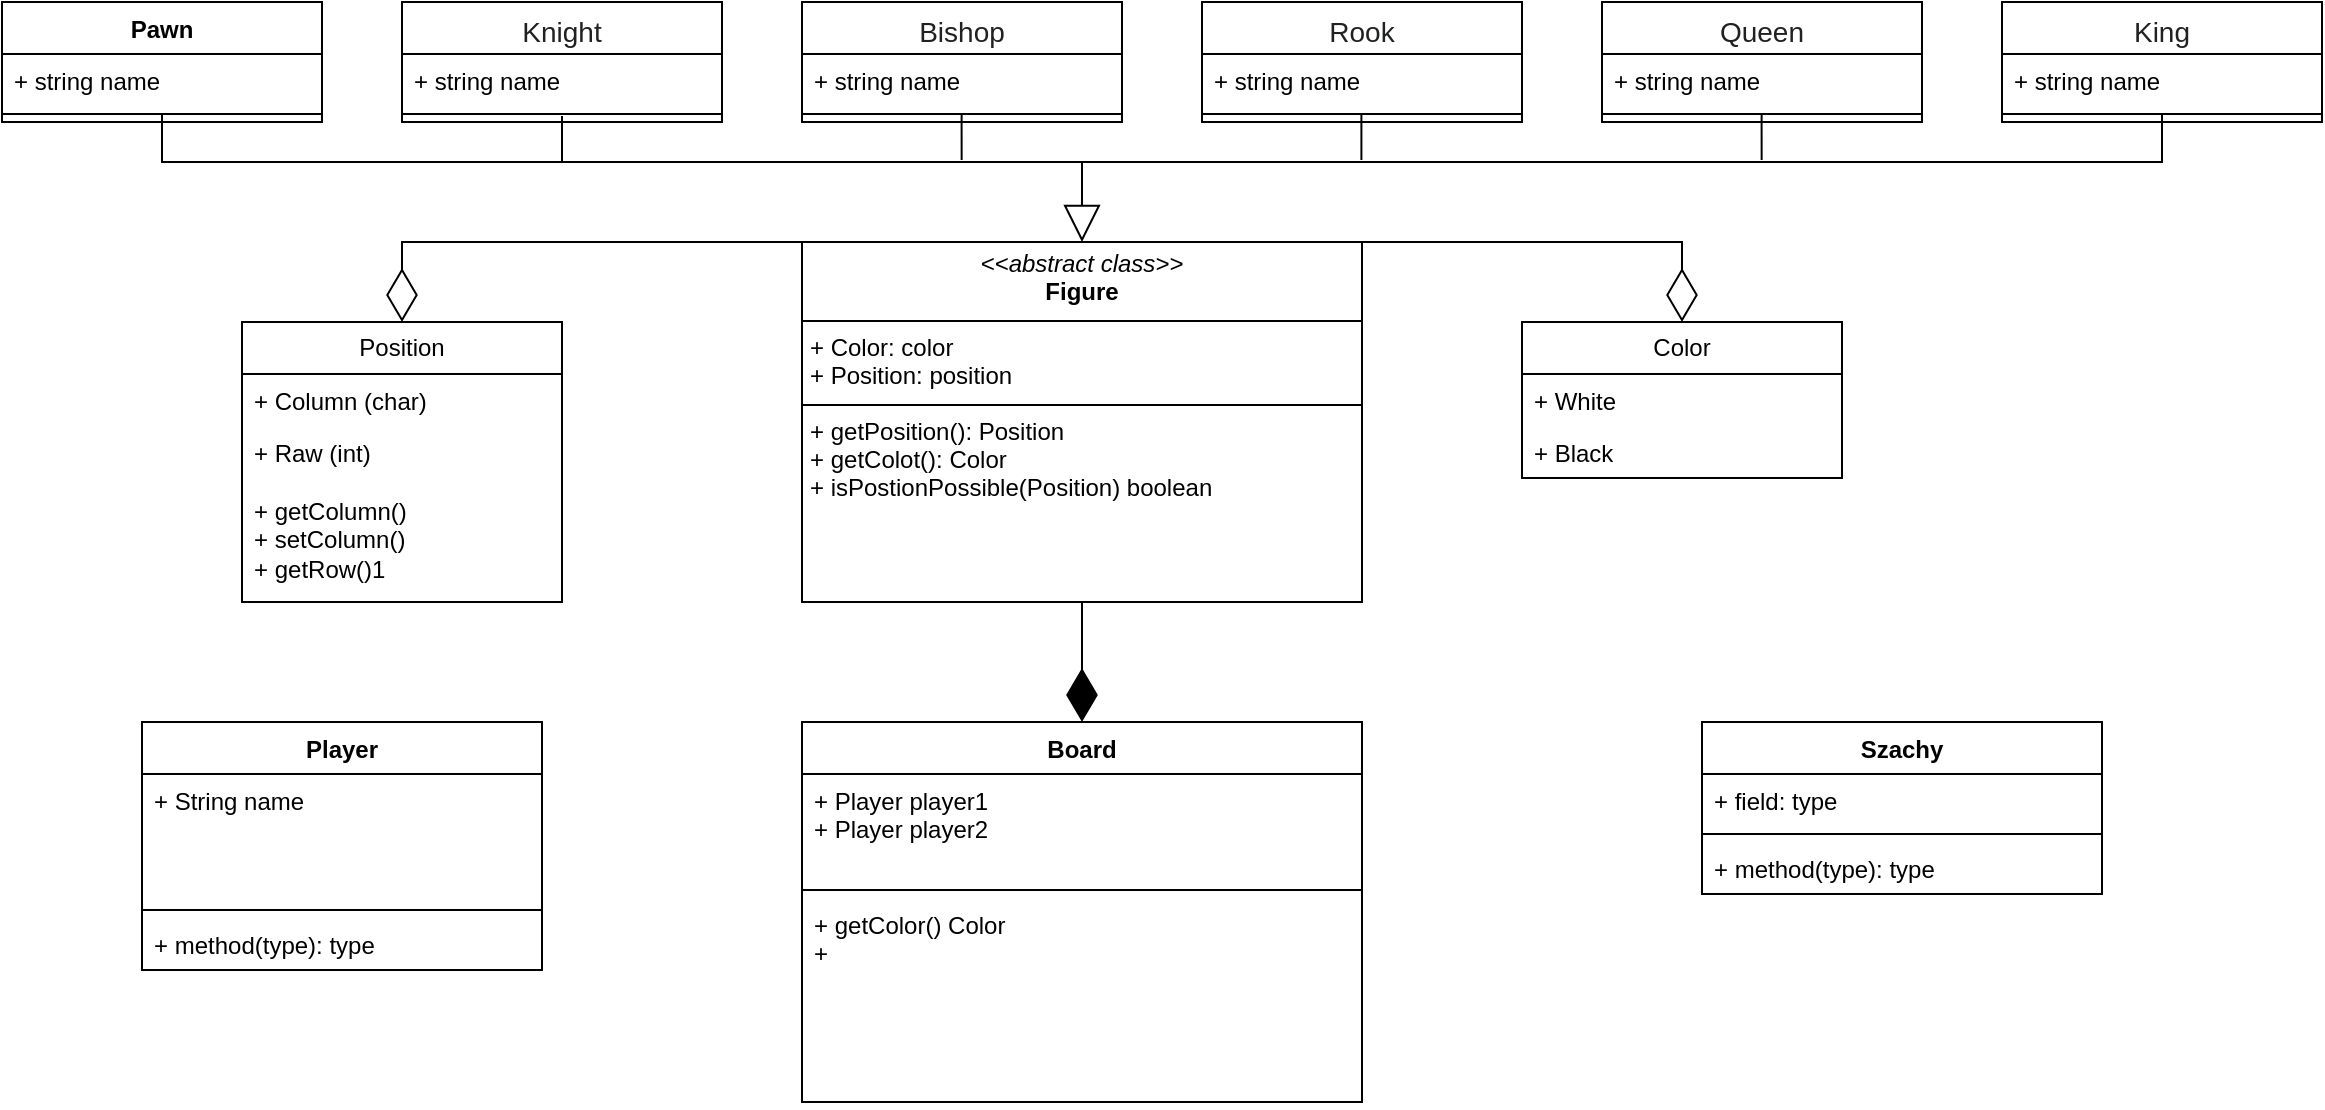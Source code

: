 <mxfile version="24.0.9" type="device">
  <diagram name="Strona-1" id="ehLqeSFsMOnTuqlI_SZE">
    <mxGraphModel dx="1383" dy="695" grid="1" gridSize="10" guides="1" tooltips="1" connect="1" arrows="1" fold="1" page="1" pageScale="1" pageWidth="1654" pageHeight="1169" math="0" shadow="0">
      <root>
        <mxCell id="0" />
        <mxCell id="1" parent="0" />
        <mxCell id="m1ClK1SFFkHlFS_tTxdB-5" value="Szachy" style="swimlane;fontStyle=1;align=center;verticalAlign=top;childLayout=stackLayout;horizontal=1;startSize=26;horizontalStack=0;resizeParent=1;resizeParentMax=0;resizeLast=0;collapsible=1;marginBottom=0;whiteSpace=wrap;html=1;" vertex="1" parent="1">
          <mxGeometry x="1170" y="480" width="200" height="86" as="geometry" />
        </mxCell>
        <mxCell id="m1ClK1SFFkHlFS_tTxdB-6" value="+ field: type" style="text;strokeColor=none;fillColor=none;align=left;verticalAlign=top;spacingLeft=4;spacingRight=4;overflow=hidden;rotatable=0;points=[[0,0.5],[1,0.5]];portConstraint=eastwest;whiteSpace=wrap;html=1;" vertex="1" parent="m1ClK1SFFkHlFS_tTxdB-5">
          <mxGeometry y="26" width="200" height="26" as="geometry" />
        </mxCell>
        <mxCell id="m1ClK1SFFkHlFS_tTxdB-7" value="" style="line;strokeWidth=1;fillColor=none;align=left;verticalAlign=middle;spacingTop=-1;spacingLeft=3;spacingRight=3;rotatable=0;labelPosition=right;points=[];portConstraint=eastwest;strokeColor=inherit;" vertex="1" parent="m1ClK1SFFkHlFS_tTxdB-5">
          <mxGeometry y="52" width="200" height="8" as="geometry" />
        </mxCell>
        <mxCell id="m1ClK1SFFkHlFS_tTxdB-8" value="+ method(type): type" style="text;strokeColor=none;fillColor=none;align=left;verticalAlign=top;spacingLeft=4;spacingRight=4;overflow=hidden;rotatable=0;points=[[0,0.5],[1,0.5]];portConstraint=eastwest;whiteSpace=wrap;html=1;" vertex="1" parent="m1ClK1SFFkHlFS_tTxdB-5">
          <mxGeometry y="60" width="200" height="26" as="geometry" />
        </mxCell>
        <mxCell id="m1ClK1SFFkHlFS_tTxdB-9" value="Board" style="swimlane;fontStyle=1;align=center;verticalAlign=top;childLayout=stackLayout;horizontal=1;startSize=26;horizontalStack=0;resizeParent=1;resizeParentMax=0;resizeLast=0;collapsible=1;marginBottom=0;whiteSpace=wrap;html=1;" vertex="1" parent="1">
          <mxGeometry x="720" y="480" width="280" height="190" as="geometry" />
        </mxCell>
        <mxCell id="m1ClK1SFFkHlFS_tTxdB-10" value="+ Player player1&lt;div&gt;+ Player player2&lt;/div&gt;" style="text;strokeColor=none;fillColor=none;align=left;verticalAlign=top;spacingLeft=4;spacingRight=4;overflow=hidden;rotatable=0;points=[[0,0.5],[1,0.5]];portConstraint=eastwest;whiteSpace=wrap;html=1;" vertex="1" parent="m1ClK1SFFkHlFS_tTxdB-9">
          <mxGeometry y="26" width="280" height="54" as="geometry" />
        </mxCell>
        <mxCell id="m1ClK1SFFkHlFS_tTxdB-11" value="" style="line;strokeWidth=1;fillColor=none;align=left;verticalAlign=middle;spacingTop=-1;spacingLeft=3;spacingRight=3;rotatable=0;labelPosition=right;points=[];portConstraint=eastwest;strokeColor=inherit;" vertex="1" parent="m1ClK1SFFkHlFS_tTxdB-9">
          <mxGeometry y="80" width="280" height="8" as="geometry" />
        </mxCell>
        <mxCell id="m1ClK1SFFkHlFS_tTxdB-12" value="+ getColor() Color&lt;div&gt;+&amp;nbsp;&lt;/div&gt;" style="text;strokeColor=none;fillColor=none;align=left;verticalAlign=top;spacingLeft=4;spacingRight=4;overflow=hidden;rotatable=0;points=[[0,0.5],[1,0.5]];portConstraint=eastwest;whiteSpace=wrap;html=1;" vertex="1" parent="m1ClK1SFFkHlFS_tTxdB-9">
          <mxGeometry y="88" width="280" height="102" as="geometry" />
        </mxCell>
        <mxCell id="m1ClK1SFFkHlFS_tTxdB-17" value="Player" style="swimlane;fontStyle=1;align=center;verticalAlign=top;childLayout=stackLayout;horizontal=1;startSize=26;horizontalStack=0;resizeParent=1;resizeParentMax=0;resizeLast=0;collapsible=1;marginBottom=0;whiteSpace=wrap;html=1;" vertex="1" parent="1">
          <mxGeometry x="390" y="480" width="200" height="124" as="geometry" />
        </mxCell>
        <mxCell id="m1ClK1SFFkHlFS_tTxdB-18" value="+ String name" style="text;strokeColor=none;fillColor=none;align=left;verticalAlign=top;spacingLeft=4;spacingRight=4;overflow=hidden;rotatable=0;points=[[0,0.5],[1,0.5]];portConstraint=eastwest;whiteSpace=wrap;html=1;" vertex="1" parent="m1ClK1SFFkHlFS_tTxdB-17">
          <mxGeometry y="26" width="200" height="64" as="geometry" />
        </mxCell>
        <mxCell id="m1ClK1SFFkHlFS_tTxdB-19" value="" style="line;strokeWidth=1;fillColor=none;align=left;verticalAlign=middle;spacingTop=-1;spacingLeft=3;spacingRight=3;rotatable=0;labelPosition=right;points=[];portConstraint=eastwest;strokeColor=inherit;" vertex="1" parent="m1ClK1SFFkHlFS_tTxdB-17">
          <mxGeometry y="90" width="200" height="8" as="geometry" />
        </mxCell>
        <mxCell id="m1ClK1SFFkHlFS_tTxdB-20" value="+ method(type): type" style="text;strokeColor=none;fillColor=none;align=left;verticalAlign=top;spacingLeft=4;spacingRight=4;overflow=hidden;rotatable=0;points=[[0,0.5],[1,0.5]];portConstraint=eastwest;whiteSpace=wrap;html=1;" vertex="1" parent="m1ClK1SFFkHlFS_tTxdB-17">
          <mxGeometry y="98" width="200" height="26" as="geometry" />
        </mxCell>
        <mxCell id="m1ClK1SFFkHlFS_tTxdB-21" value="&lt;span style=&quot;color: rgb(32, 33, 34); font-family: sans-serif; font-size: 14px; font-weight: 400; text-align: left; background-color: rgb(255, 255, 255);&quot;&gt;Knight&lt;/span&gt;" style="swimlane;fontStyle=1;align=center;verticalAlign=top;childLayout=stackLayout;horizontal=1;startSize=26;horizontalStack=0;resizeParent=1;resizeParentMax=0;resizeLast=0;collapsible=1;marginBottom=0;whiteSpace=wrap;html=1;" vertex="1" parent="1">
          <mxGeometry x="520" y="120" width="160" height="60" as="geometry" />
        </mxCell>
        <mxCell id="m1ClK1SFFkHlFS_tTxdB-22" value="+ string name" style="text;strokeColor=none;fillColor=none;align=left;verticalAlign=top;spacingLeft=4;spacingRight=4;overflow=hidden;rotatable=0;points=[[0,0.5],[1,0.5]];portConstraint=eastwest;whiteSpace=wrap;html=1;" vertex="1" parent="m1ClK1SFFkHlFS_tTxdB-21">
          <mxGeometry y="26" width="160" height="26" as="geometry" />
        </mxCell>
        <mxCell id="m1ClK1SFFkHlFS_tTxdB-23" value="" style="line;strokeWidth=1;fillColor=none;align=left;verticalAlign=middle;spacingTop=-1;spacingLeft=3;spacingRight=3;rotatable=0;labelPosition=right;points=[];portConstraint=eastwest;strokeColor=inherit;" vertex="1" parent="m1ClK1SFFkHlFS_tTxdB-21">
          <mxGeometry y="52" width="160" height="8" as="geometry" />
        </mxCell>
        <mxCell id="m1ClK1SFFkHlFS_tTxdB-25" value="Pawn" style="swimlane;fontStyle=1;align=center;verticalAlign=top;childLayout=stackLayout;horizontal=1;startSize=26;horizontalStack=0;resizeParent=1;resizeParentMax=0;resizeLast=0;collapsible=1;marginBottom=0;whiteSpace=wrap;html=1;" vertex="1" parent="1">
          <mxGeometry x="320" y="120" width="160" height="60" as="geometry" />
        </mxCell>
        <mxCell id="m1ClK1SFFkHlFS_tTxdB-26" value="+ string name" style="text;strokeColor=none;fillColor=none;align=left;verticalAlign=top;spacingLeft=4;spacingRight=4;overflow=hidden;rotatable=0;points=[[0,0.5],[1,0.5]];portConstraint=eastwest;whiteSpace=wrap;html=1;" vertex="1" parent="m1ClK1SFFkHlFS_tTxdB-25">
          <mxGeometry y="26" width="160" height="26" as="geometry" />
        </mxCell>
        <mxCell id="m1ClK1SFFkHlFS_tTxdB-27" value="" style="line;strokeWidth=1;fillColor=none;align=left;verticalAlign=middle;spacingTop=-1;spacingLeft=3;spacingRight=3;rotatable=0;labelPosition=right;points=[];portConstraint=eastwest;strokeColor=inherit;" vertex="1" parent="m1ClK1SFFkHlFS_tTxdB-25">
          <mxGeometry y="52" width="160" height="8" as="geometry" />
        </mxCell>
        <mxCell id="m1ClK1SFFkHlFS_tTxdB-29" value="&lt;span style=&quot;color: rgb(32, 33, 34); font-family: sans-serif; font-size: 14px; font-weight: 400; text-align: left; background-color: rgb(255, 255, 255);&quot;&gt;Rook&lt;/span&gt;" style="swimlane;fontStyle=1;align=center;verticalAlign=top;childLayout=stackLayout;horizontal=1;startSize=26;horizontalStack=0;resizeParent=1;resizeParentMax=0;resizeLast=0;collapsible=1;marginBottom=0;whiteSpace=wrap;html=1;" vertex="1" parent="1">
          <mxGeometry x="920" y="120" width="160" height="60" as="geometry" />
        </mxCell>
        <mxCell id="m1ClK1SFFkHlFS_tTxdB-30" value="+ string name" style="text;strokeColor=none;fillColor=none;align=left;verticalAlign=top;spacingLeft=4;spacingRight=4;overflow=hidden;rotatable=0;points=[[0,0.5],[1,0.5]];portConstraint=eastwest;whiteSpace=wrap;html=1;" vertex="1" parent="m1ClK1SFFkHlFS_tTxdB-29">
          <mxGeometry y="26" width="160" height="26" as="geometry" />
        </mxCell>
        <mxCell id="m1ClK1SFFkHlFS_tTxdB-31" value="" style="line;strokeWidth=1;fillColor=none;align=left;verticalAlign=middle;spacingTop=-1;spacingLeft=3;spacingRight=3;rotatable=0;labelPosition=right;points=[];portConstraint=eastwest;strokeColor=inherit;" vertex="1" parent="m1ClK1SFFkHlFS_tTxdB-29">
          <mxGeometry y="52" width="160" height="8" as="geometry" />
        </mxCell>
        <mxCell id="m1ClK1SFFkHlFS_tTxdB-33" value="&lt;span style=&quot;color: rgb(32, 33, 34); font-family: sans-serif; font-size: 14px; font-weight: 400; text-align: left; background-color: rgb(255, 255, 255);&quot;&gt;Bishop&lt;/span&gt;" style="swimlane;fontStyle=1;align=center;verticalAlign=top;childLayout=stackLayout;horizontal=1;startSize=26;horizontalStack=0;resizeParent=1;resizeParentMax=0;resizeLast=0;collapsible=1;marginBottom=0;whiteSpace=wrap;html=1;" vertex="1" parent="1">
          <mxGeometry x="720" y="120" width="160" height="60" as="geometry" />
        </mxCell>
        <mxCell id="m1ClK1SFFkHlFS_tTxdB-34" value="+ string name" style="text;strokeColor=none;fillColor=none;align=left;verticalAlign=top;spacingLeft=4;spacingRight=4;overflow=hidden;rotatable=0;points=[[0,0.5],[1,0.5]];portConstraint=eastwest;whiteSpace=wrap;html=1;" vertex="1" parent="m1ClK1SFFkHlFS_tTxdB-33">
          <mxGeometry y="26" width="160" height="26" as="geometry" />
        </mxCell>
        <mxCell id="m1ClK1SFFkHlFS_tTxdB-35" value="" style="line;strokeWidth=1;fillColor=none;align=left;verticalAlign=middle;spacingTop=-1;spacingLeft=3;spacingRight=3;rotatable=0;labelPosition=right;points=[];portConstraint=eastwest;strokeColor=inherit;" vertex="1" parent="m1ClK1SFFkHlFS_tTxdB-33">
          <mxGeometry y="52" width="160" height="8" as="geometry" />
        </mxCell>
        <mxCell id="m1ClK1SFFkHlFS_tTxdB-37" value="&lt;span style=&quot;color: rgb(32, 33, 34); font-family: sans-serif; font-size: 14px; font-weight: 400; text-align: left; background-color: rgb(255, 255, 255);&quot;&gt;Queen&lt;/span&gt;" style="swimlane;fontStyle=1;align=center;verticalAlign=top;childLayout=stackLayout;horizontal=1;startSize=26;horizontalStack=0;resizeParent=1;resizeParentMax=0;resizeLast=0;collapsible=1;marginBottom=0;whiteSpace=wrap;html=1;" vertex="1" parent="1">
          <mxGeometry x="1120" y="120" width="160" height="60" as="geometry" />
        </mxCell>
        <mxCell id="m1ClK1SFFkHlFS_tTxdB-38" value="+ string name" style="text;strokeColor=none;fillColor=none;align=left;verticalAlign=top;spacingLeft=4;spacingRight=4;overflow=hidden;rotatable=0;points=[[0,0.5],[1,0.5]];portConstraint=eastwest;whiteSpace=wrap;html=1;" vertex="1" parent="m1ClK1SFFkHlFS_tTxdB-37">
          <mxGeometry y="26" width="160" height="26" as="geometry" />
        </mxCell>
        <mxCell id="m1ClK1SFFkHlFS_tTxdB-39" value="" style="line;strokeWidth=1;fillColor=none;align=left;verticalAlign=middle;spacingTop=-1;spacingLeft=3;spacingRight=3;rotatable=0;labelPosition=right;points=[];portConstraint=eastwest;strokeColor=inherit;" vertex="1" parent="m1ClK1SFFkHlFS_tTxdB-37">
          <mxGeometry y="52" width="160" height="8" as="geometry" />
        </mxCell>
        <mxCell id="m1ClK1SFFkHlFS_tTxdB-41" value="&lt;span style=&quot;color: rgb(32, 33, 34); font-family: sans-serif; font-size: 14px; font-weight: 400; text-align: left; background-color: rgb(255, 255, 255);&quot;&gt;King&lt;/span&gt;" style="swimlane;fontStyle=1;align=center;verticalAlign=top;childLayout=stackLayout;horizontal=1;startSize=26;horizontalStack=0;resizeParent=1;resizeParentMax=0;resizeLast=0;collapsible=1;marginBottom=0;whiteSpace=wrap;html=1;" vertex="1" parent="1">
          <mxGeometry x="1320" y="120" width="160" height="60" as="geometry" />
        </mxCell>
        <mxCell id="m1ClK1SFFkHlFS_tTxdB-42" value="+ string name" style="text;strokeColor=none;fillColor=none;align=left;verticalAlign=top;spacingLeft=4;spacingRight=4;overflow=hidden;rotatable=0;points=[[0,0.5],[1,0.5]];portConstraint=eastwest;whiteSpace=wrap;html=1;" vertex="1" parent="m1ClK1SFFkHlFS_tTxdB-41">
          <mxGeometry y="26" width="160" height="26" as="geometry" />
        </mxCell>
        <mxCell id="m1ClK1SFFkHlFS_tTxdB-43" value="" style="line;strokeWidth=1;fillColor=none;align=left;verticalAlign=middle;spacingTop=-1;spacingLeft=3;spacingRight=3;rotatable=0;labelPosition=right;points=[];portConstraint=eastwest;strokeColor=inherit;" vertex="1" parent="m1ClK1SFFkHlFS_tTxdB-41">
          <mxGeometry y="52" width="160" height="8" as="geometry" />
        </mxCell>
        <mxCell id="m1ClK1SFFkHlFS_tTxdB-45" value="&lt;p style=&quot;margin:0px;margin-top:4px;text-align:center;&quot;&gt;&lt;i&gt;&amp;lt;&amp;lt;abstract class&amp;gt;&amp;gt;&lt;/i&gt;&lt;br&gt;&lt;b&gt;Figure&lt;/b&gt;&lt;/p&gt;&lt;hr size=&quot;1&quot; style=&quot;border-style:solid;&quot;&gt;&lt;p style=&quot;margin:0px;margin-left:4px;&quot;&gt;+ Color: color&lt;br&gt;+ Position: position&lt;/p&gt;&lt;hr size=&quot;1&quot; style=&quot;border-style:solid;&quot;&gt;&lt;p style=&quot;margin:0px;margin-left:4px;&quot;&gt;+ getPosition(): Position&lt;br&gt;+ getColot(): Color&lt;/p&gt;&lt;p style=&quot;margin:0px;margin-left:4px;&quot;&gt;+ isPostionPossible(Position) boolean&lt;/p&gt;&lt;p style=&quot;margin:0px;margin-left:4px;&quot;&gt;&lt;br&gt;&lt;/p&gt;" style="verticalAlign=top;align=left;overflow=fill;html=1;whiteSpace=wrap;" vertex="1" parent="1">
          <mxGeometry x="720" y="240" width="280" height="180" as="geometry" />
        </mxCell>
        <mxCell id="m1ClK1SFFkHlFS_tTxdB-46" value="Color" style="swimlane;fontStyle=0;childLayout=stackLayout;horizontal=1;startSize=26;fillColor=none;horizontalStack=0;resizeParent=1;resizeParentMax=0;resizeLast=0;collapsible=1;marginBottom=0;whiteSpace=wrap;html=1;" vertex="1" parent="1">
          <mxGeometry x="1080" y="280" width="160" height="78" as="geometry" />
        </mxCell>
        <mxCell id="m1ClK1SFFkHlFS_tTxdB-47" value="+ White" style="text;strokeColor=none;fillColor=none;align=left;verticalAlign=top;spacingLeft=4;spacingRight=4;overflow=hidden;rotatable=0;points=[[0,0.5],[1,0.5]];portConstraint=eastwest;whiteSpace=wrap;html=1;" vertex="1" parent="m1ClK1SFFkHlFS_tTxdB-46">
          <mxGeometry y="26" width="160" height="26" as="geometry" />
        </mxCell>
        <mxCell id="m1ClK1SFFkHlFS_tTxdB-48" value="+ Black" style="text;strokeColor=none;fillColor=none;align=left;verticalAlign=top;spacingLeft=4;spacingRight=4;overflow=hidden;rotatable=0;points=[[0,0.5],[1,0.5]];portConstraint=eastwest;whiteSpace=wrap;html=1;" vertex="1" parent="m1ClK1SFFkHlFS_tTxdB-46">
          <mxGeometry y="52" width="160" height="26" as="geometry" />
        </mxCell>
        <mxCell id="m1ClK1SFFkHlFS_tTxdB-55" value="" style="endArrow=block;endSize=16;endFill=0;html=1;rounded=0;entryX=0.5;entryY=0;entryDx=0;entryDy=0;" edge="1" parent="1">
          <mxGeometry x="-0.04" y="-60" width="160" relative="1" as="geometry">
            <mxPoint x="400" y="176" as="sourcePoint" />
            <mxPoint x="860" y="240" as="targetPoint" />
            <Array as="points">
              <mxPoint x="400" y="200" />
              <mxPoint x="540" y="200" />
              <mxPoint x="860" y="200" />
            </Array>
            <mxPoint as="offset" />
          </mxGeometry>
        </mxCell>
        <mxCell id="m1ClK1SFFkHlFS_tTxdB-57" value="" style="endArrow=none;html=1;edgeStyle=orthogonalEdgeStyle;rounded=0;" edge="1" parent="1">
          <mxGeometry relative="1" as="geometry">
            <mxPoint x="860" y="200" as="sourcePoint" />
            <mxPoint x="1400" y="176" as="targetPoint" />
            <Array as="points">
              <mxPoint x="1400" y="200" />
            </Array>
          </mxGeometry>
        </mxCell>
        <mxCell id="m1ClK1SFFkHlFS_tTxdB-60" value="" style="endArrow=none;html=1;edgeStyle=orthogonalEdgeStyle;rounded=0;exitX=0.5;exitY=1.038;exitDx=0;exitDy=0;exitPerimeter=0;" edge="1" parent="1">
          <mxGeometry relative="1" as="geometry">
            <mxPoint x="600" y="176.988" as="sourcePoint" />
            <mxPoint x="600" y="200" as="targetPoint" />
          </mxGeometry>
        </mxCell>
        <mxCell id="m1ClK1SFFkHlFS_tTxdB-63" value="" style="endArrow=none;html=1;edgeStyle=orthogonalEdgeStyle;rounded=0;exitX=0.5;exitY=1.038;exitDx=0;exitDy=0;exitPerimeter=0;" edge="1" parent="1">
          <mxGeometry relative="1" as="geometry">
            <mxPoint x="799.83" y="176" as="sourcePoint" />
            <mxPoint x="799.83" y="199" as="targetPoint" />
            <Array as="points">
              <mxPoint x="799.83" y="179" />
              <mxPoint x="799.83" y="179" />
            </Array>
          </mxGeometry>
        </mxCell>
        <mxCell id="m1ClK1SFFkHlFS_tTxdB-65" value="" style="endArrow=none;html=1;edgeStyle=orthogonalEdgeStyle;rounded=0;exitX=0.5;exitY=1.038;exitDx=0;exitDy=0;exitPerimeter=0;" edge="1" parent="1">
          <mxGeometry relative="1" as="geometry">
            <mxPoint x="999.7" y="176" as="sourcePoint" />
            <mxPoint x="999.7" y="199" as="targetPoint" />
            <Array as="points">
              <mxPoint x="999.7" y="179" />
              <mxPoint x="999.7" y="179" />
            </Array>
          </mxGeometry>
        </mxCell>
        <mxCell id="m1ClK1SFFkHlFS_tTxdB-67" value="" style="endArrow=none;html=1;edgeStyle=orthogonalEdgeStyle;rounded=0;exitX=0.5;exitY=1.038;exitDx=0;exitDy=0;exitPerimeter=0;" edge="1" parent="1">
          <mxGeometry relative="1" as="geometry">
            <mxPoint x="1199.83" y="176" as="sourcePoint" />
            <mxPoint x="1199.83" y="199" as="targetPoint" />
            <Array as="points">
              <mxPoint x="1199.83" y="179" />
              <mxPoint x="1199.83" y="179" />
            </Array>
          </mxGeometry>
        </mxCell>
        <mxCell id="m1ClK1SFFkHlFS_tTxdB-70" value="" style="endArrow=diamondThin;endFill=1;endSize=24;html=1;rounded=0;entryX=0.5;entryY=0;entryDx=0;entryDy=0;entryPerimeter=0;exitX=0.5;exitY=1;exitDx=0;exitDy=0;" edge="1" parent="1" source="m1ClK1SFFkHlFS_tTxdB-45" target="m1ClK1SFFkHlFS_tTxdB-9">
          <mxGeometry width="160" relative="1" as="geometry">
            <mxPoint x="810" y="400" as="sourcePoint" />
            <mxPoint x="970" y="400" as="targetPoint" />
          </mxGeometry>
        </mxCell>
        <mxCell id="m1ClK1SFFkHlFS_tTxdB-71" value="Position" style="swimlane;fontStyle=0;childLayout=stackLayout;horizontal=1;startSize=26;fillColor=none;horizontalStack=0;resizeParent=1;resizeParentMax=0;resizeLast=0;collapsible=1;marginBottom=0;whiteSpace=wrap;html=1;" vertex="1" parent="1">
          <mxGeometry x="440" y="280" width="160" height="140" as="geometry" />
        </mxCell>
        <mxCell id="m1ClK1SFFkHlFS_tTxdB-72" value="+ Column (char)" style="text;strokeColor=none;fillColor=none;align=left;verticalAlign=top;spacingLeft=4;spacingRight=4;overflow=hidden;rotatable=0;points=[[0,0.5],[1,0.5]];portConstraint=eastwest;whiteSpace=wrap;html=1;" vertex="1" parent="m1ClK1SFFkHlFS_tTxdB-71">
          <mxGeometry y="26" width="160" height="26" as="geometry" />
        </mxCell>
        <mxCell id="m1ClK1SFFkHlFS_tTxdB-73" value="+ Raw (int)&lt;div&gt;&lt;br&gt;&lt;/div&gt;&lt;div&gt;+ getColumn()&lt;/div&gt;&lt;div&gt;+ setColumn()&lt;br&gt;&lt;/div&gt;&lt;div&gt;+ getRow()1&lt;br&gt;&lt;/div&gt;" style="text;strokeColor=none;fillColor=none;align=left;verticalAlign=top;spacingLeft=4;spacingRight=4;overflow=hidden;rotatable=0;points=[[0,0.5],[1,0.5]];portConstraint=eastwest;whiteSpace=wrap;html=1;" vertex="1" parent="m1ClK1SFFkHlFS_tTxdB-71">
          <mxGeometry y="52" width="160" height="88" as="geometry" />
        </mxCell>
        <mxCell id="m1ClK1SFFkHlFS_tTxdB-74" value="" style="endArrow=diamondThin;endFill=0;endSize=24;html=1;rounded=0;entryX=0.5;entryY=0;entryDx=0;entryDy=0;exitX=0;exitY=0;exitDx=0;exitDy=0;" edge="1" parent="1" source="m1ClK1SFFkHlFS_tTxdB-45" target="m1ClK1SFFkHlFS_tTxdB-71">
          <mxGeometry width="160" relative="1" as="geometry">
            <mxPoint x="500" y="250" as="sourcePoint" />
            <mxPoint x="660" y="250" as="targetPoint" />
            <Array as="points">
              <mxPoint x="520" y="240" />
            </Array>
          </mxGeometry>
        </mxCell>
        <mxCell id="m1ClK1SFFkHlFS_tTxdB-75" value="" style="endArrow=diamondThin;endFill=0;endSize=24;html=1;rounded=0;exitX=1;exitY=0;exitDx=0;exitDy=0;" edge="1" parent="1" source="m1ClK1SFFkHlFS_tTxdB-45">
          <mxGeometry width="160" relative="1" as="geometry">
            <mxPoint x="1360" y="250" as="sourcePoint" />
            <mxPoint x="1160" y="280" as="targetPoint" />
            <Array as="points">
              <mxPoint x="1160" y="240" />
            </Array>
          </mxGeometry>
        </mxCell>
      </root>
    </mxGraphModel>
  </diagram>
</mxfile>
